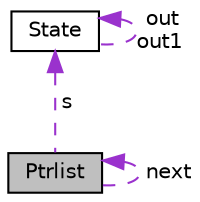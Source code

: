 digraph "Ptrlist"
{
 // LATEX_PDF_SIZE
  edge [fontname="Helvetica",fontsize="10",labelfontname="Helvetica",labelfontsize="10"];
  node [fontname="Helvetica",fontsize="10",shape=record];
  Node1 [label="Ptrlist",height=0.2,width=0.4,color="black", fillcolor="grey75", style="filled", fontcolor="black",tooltip=" "];
  Node1 -> Node1 [dir="back",color="darkorchid3",fontsize="10",style="dashed",label=" next" ];
  Node2 -> Node1 [dir="back",color="darkorchid3",fontsize="10",style="dashed",label=" s" ];
  Node2 [label="State",height=0.2,width=0.4,color="black", fillcolor="white", style="filled",URL="$structState.html",tooltip=" "];
  Node2 -> Node2 [dir="back",color="darkorchid3",fontsize="10",style="dashed",label=" out\nout1" ];
}

